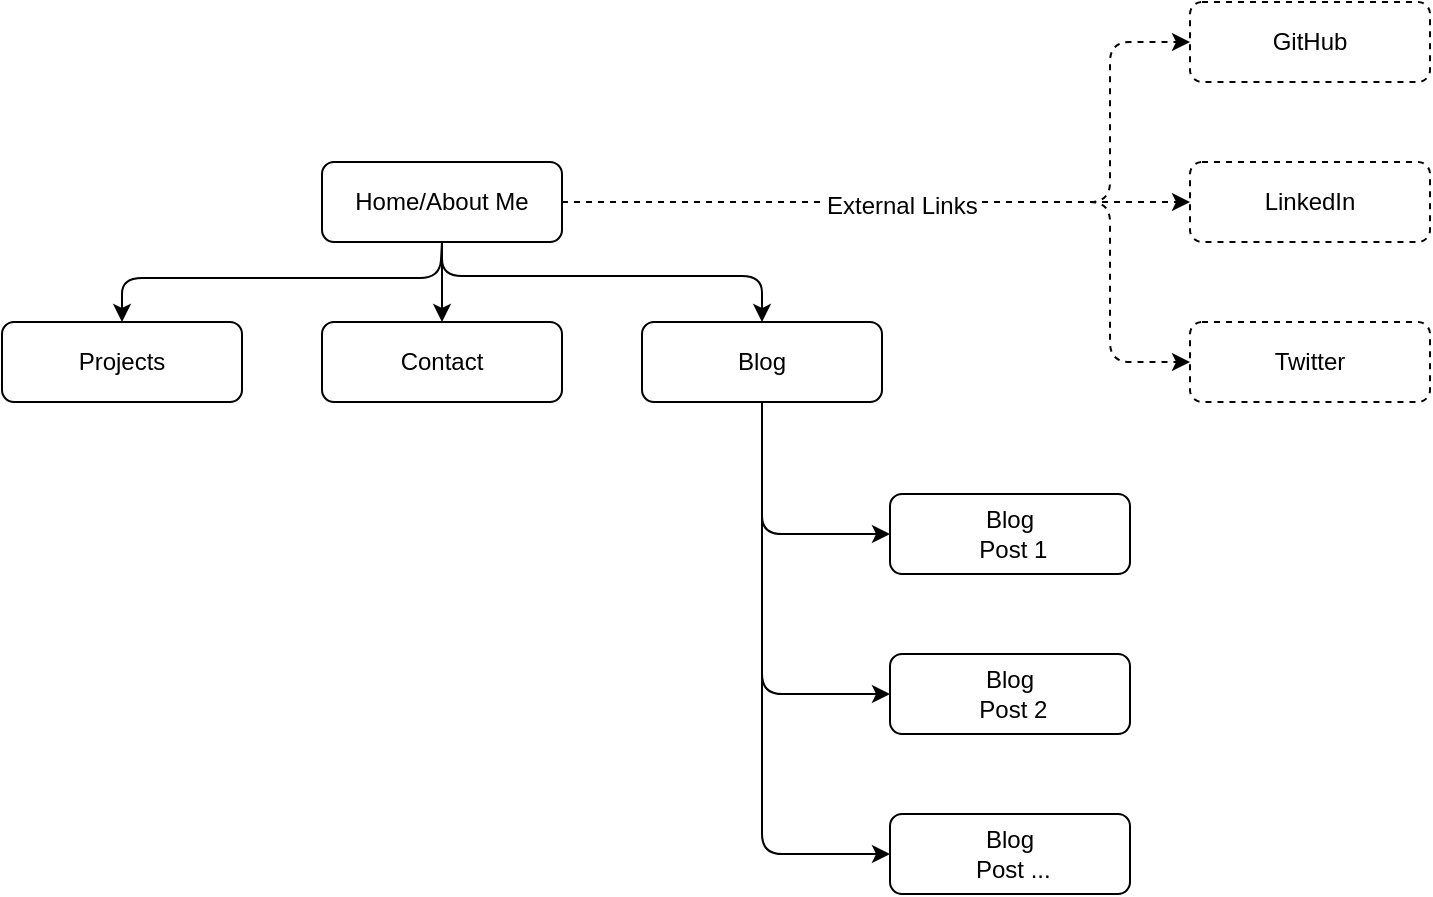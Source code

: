<mxfile version="14.4.4" type="device"><diagram id="58H7R-UkJzZuCelZXS4E" name="Page-1"><mxGraphModel dx="1185" dy="648" grid="0" gridSize="10" guides="1" tooltips="1" connect="1" arrows="1" fold="1" page="1" pageScale="1" pageWidth="850" pageHeight="1100" math="0" shadow="0"><root><mxCell id="0"/><mxCell id="1" parent="0"/><mxCell id="Qumiz3uyn6tLoIn4ozO3-1" value="Home/About Me" style="rounded=1;whiteSpace=wrap;html=1;glass=0;shadow=0;" parent="1" vertex="1"><mxGeometry x="286" y="120" width="120" height="40" as="geometry"/></mxCell><mxCell id="Qumiz3uyn6tLoIn4ozO3-5" value="&lt;div&gt;Blog&lt;/div&gt;" style="rounded=1;whiteSpace=wrap;html=1;glass=0;shadow=0;" parent="1" vertex="1"><mxGeometry x="446" y="200" width="120" height="40" as="geometry"/></mxCell><mxCell id="Qumiz3uyn6tLoIn4ozO3-7" value="Contact" style="rounded=1;whiteSpace=wrap;html=1;glass=0;shadow=0;" parent="1" vertex="1"><mxGeometry x="286" y="200" width="120" height="40" as="geometry"/></mxCell><mxCell id="Qumiz3uyn6tLoIn4ozO3-9" value="&lt;div&gt;Blog&lt;/div&gt;&amp;nbsp;Post 1" style="rounded=1;whiteSpace=wrap;html=1;glass=0;shadow=0;" parent="1" vertex="1"><mxGeometry x="570" y="286" width="120" height="40" as="geometry"/></mxCell><mxCell id="Qumiz3uyn6tLoIn4ozO3-11" value="&lt;div&gt;Blog&lt;/div&gt;&amp;nbsp;Post 2" style="rounded=1;whiteSpace=wrap;html=1;glass=0;shadow=0;" parent="1" vertex="1"><mxGeometry x="570" y="366" width="120" height="40" as="geometry"/></mxCell><mxCell id="Qumiz3uyn6tLoIn4ozO3-14" value="&lt;div&gt;Blog&lt;/div&gt;&amp;nbsp;Post ..." style="rounded=1;whiteSpace=wrap;html=1;glass=0;shadow=0;" parent="1" vertex="1"><mxGeometry x="570" y="446" width="120" height="40" as="geometry"/></mxCell><mxCell id="Qumiz3uyn6tLoIn4ozO3-15" value="&lt;div&gt;GitHub&lt;/div&gt;" style="rounded=1;whiteSpace=wrap;html=1;glass=0;shadow=0;dashed=1;" parent="1" vertex="1"><mxGeometry x="720" y="40" width="120" height="40" as="geometry"/></mxCell><mxCell id="Qumiz3uyn6tLoIn4ozO3-16" value="LinkedIn" style="rounded=1;whiteSpace=wrap;html=1;glass=0;shadow=0;dashed=1;" parent="1" vertex="1"><mxGeometry x="720" y="120" width="120" height="40" as="geometry"/></mxCell><mxCell id="Qumiz3uyn6tLoIn4ozO3-17" value="Twitter" style="rounded=1;whiteSpace=wrap;html=1;glass=0;shadow=0;dashed=1;" parent="1" vertex="1"><mxGeometry x="720" y="200" width="120" height="40" as="geometry"/></mxCell><mxCell id="Qumiz3uyn6tLoIn4ozO3-18" value="&lt;div&gt;Projects&lt;/div&gt;" style="rounded=1;whiteSpace=wrap;html=1;glass=0;shadow=0;" parent="1" vertex="1"><mxGeometry x="126" y="200" width="120" height="40" as="geometry"/></mxCell><mxCell id="Qumiz3uyn6tLoIn4ozO3-24" value="" style="endArrow=classic;html=1;exitX=0.5;exitY=1;exitDx=0;exitDy=0;entryX=0;entryY=0.5;entryDx=0;entryDy=0;" parent="1" source="Qumiz3uyn6tLoIn4ozO3-5" target="Qumiz3uyn6tLoIn4ozO3-14" edge="1"><mxGeometry width="50" height="50" relative="1" as="geometry"><mxPoint x="446" y="318" as="sourcePoint"/><mxPoint x="376" y="348" as="targetPoint"/><Array as="points"><mxPoint x="506" y="466"/></Array></mxGeometry></mxCell><mxCell id="Qumiz3uyn6tLoIn4ozO3-25" value="" style="endArrow=classic;html=1;exitX=0.5;exitY=1;exitDx=0;exitDy=0;entryX=0;entryY=0.5;entryDx=0;entryDy=0;" parent="1" source="Qumiz3uyn6tLoIn4ozO3-5" target="Qumiz3uyn6tLoIn4ozO3-11" edge="1"><mxGeometry width="50" height="50" relative="1" as="geometry"><mxPoint x="456" y="328" as="sourcePoint"/><mxPoint x="386" y="358" as="targetPoint"/><Array as="points"><mxPoint x="506" y="386"/></Array></mxGeometry></mxCell><mxCell id="Qumiz3uyn6tLoIn4ozO3-26" value="" style="endArrow=classic;html=1;entryX=0;entryY=0.5;entryDx=0;entryDy=0;" parent="1" target="Qumiz3uyn6tLoIn4ozO3-9" edge="1"><mxGeometry width="50" height="50" relative="1" as="geometry"><mxPoint x="506" y="288" as="sourcePoint"/><mxPoint x="396" y="368" as="targetPoint"/><Array as="points"><mxPoint x="506" y="306"/></Array></mxGeometry></mxCell><mxCell id="Qumiz3uyn6tLoIn4ozO3-27" value="" style="endArrow=classic;html=1;dashed=1;exitX=1;exitY=0.5;exitDx=0;exitDy=0;entryX=0;entryY=0.5;entryDx=0;entryDy=0;" parent="1" source="Qumiz3uyn6tLoIn4ozO3-1" target="Qumiz3uyn6tLoIn4ozO3-15" edge="1"><mxGeometry width="50" height="50" relative="1" as="geometry"><mxPoint x="400" y="390" as="sourcePoint"/><mxPoint x="450" y="340" as="targetPoint"/><Array as="points"><mxPoint x="680" y="140"/><mxPoint x="680" y="60"/></Array></mxGeometry></mxCell><mxCell id="Qumiz3uyn6tLoIn4ozO3-28" value="" style="endArrow=classic;html=1;dashed=1;exitX=1;exitY=0.5;exitDx=0;exitDy=0;entryX=0;entryY=0.5;entryDx=0;entryDy=0;" parent="1" source="Qumiz3uyn6tLoIn4ozO3-1" target="Qumiz3uyn6tLoIn4ozO3-16" edge="1"><mxGeometry width="50" height="50" relative="1" as="geometry"><mxPoint x="495" y="150" as="sourcePoint"/><mxPoint x="730" y="70" as="targetPoint"/><Array as="points"><mxPoint x="680" y="140"/></Array></mxGeometry></mxCell><mxCell id="Qumiz3uyn6tLoIn4ozO3-29" value="" style="endArrow=classic;html=1;dashed=1;exitX=1;exitY=0.5;exitDx=0;exitDy=0;entryX=0;entryY=0.5;entryDx=0;entryDy=0;" parent="1" source="Qumiz3uyn6tLoIn4ozO3-1" target="Qumiz3uyn6tLoIn4ozO3-17" edge="1"><mxGeometry width="50" height="50" relative="1" as="geometry"><mxPoint x="505" y="160" as="sourcePoint"/><mxPoint x="740" y="80" as="targetPoint"/><Array as="points"><mxPoint x="680" y="140"/><mxPoint x="680" y="220"/></Array></mxGeometry></mxCell><mxCell id="Qumiz3uyn6tLoIn4ozO3-30" value="&amp;nbsp;External Links " style="edgeLabel;align=center;verticalAlign=middle;resizable=0;points=[];spacingLeft=0;spacing=0;labelBorderColor=none;html=1;fontSize=12;" parent="Qumiz3uyn6tLoIn4ozO3-29" vertex="1" connectable="0"><mxGeometry x="-0.148" y="-2" relative="1" as="geometry"><mxPoint as="offset"/></mxGeometry></mxCell><mxCell id="qKt_ml2UQD10HklBPLRo-1" value="" style="endArrow=classic;html=1;entryX=0.5;entryY=0;entryDx=0;entryDy=0;exitX=0.5;exitY=1;exitDx=0;exitDy=0;" edge="1" parent="1" source="Qumiz3uyn6tLoIn4ozO3-1" target="Qumiz3uyn6tLoIn4ozO3-7"><mxGeometry width="50" height="50" relative="1" as="geometry"><mxPoint x="420" y="379" as="sourcePoint"/><mxPoint x="470" y="329" as="targetPoint"/></mxGeometry></mxCell><mxCell id="qKt_ml2UQD10HklBPLRo-2" value="" style="endArrow=classic;html=1;exitX=0.5;exitY=1;exitDx=0;exitDy=0;entryX=0.5;entryY=0;entryDx=0;entryDy=0;verticalAlign=middle;" edge="1" parent="1" source="Qumiz3uyn6tLoIn4ozO3-1" target="Qumiz3uyn6tLoIn4ozO3-5"><mxGeometry width="50" height="50" relative="1" as="geometry"><mxPoint x="420" y="379" as="sourcePoint"/><mxPoint x="470" y="329" as="targetPoint"/><Array as="points"><mxPoint x="346" y="177"/><mxPoint x="506" y="177"/></Array></mxGeometry></mxCell><mxCell id="qKt_ml2UQD10HklBPLRo-3" value="" style="endArrow=classic;html=1;exitX=0.5;exitY=1;exitDx=0;exitDy=0;entryX=0.5;entryY=0;entryDx=0;entryDy=0;verticalAlign=middle;" edge="1" parent="1" source="Qumiz3uyn6tLoIn4ozO3-1" target="Qumiz3uyn6tLoIn4ozO3-18"><mxGeometry width="50" height="50" relative="1" as="geometry"><mxPoint x="420" y="379" as="sourcePoint"/><mxPoint x="470" y="329" as="targetPoint"/><Array as="points"><mxPoint x="345" y="178"/><mxPoint x="186" y="178"/></Array></mxGeometry></mxCell></root></mxGraphModel></diagram></mxfile>